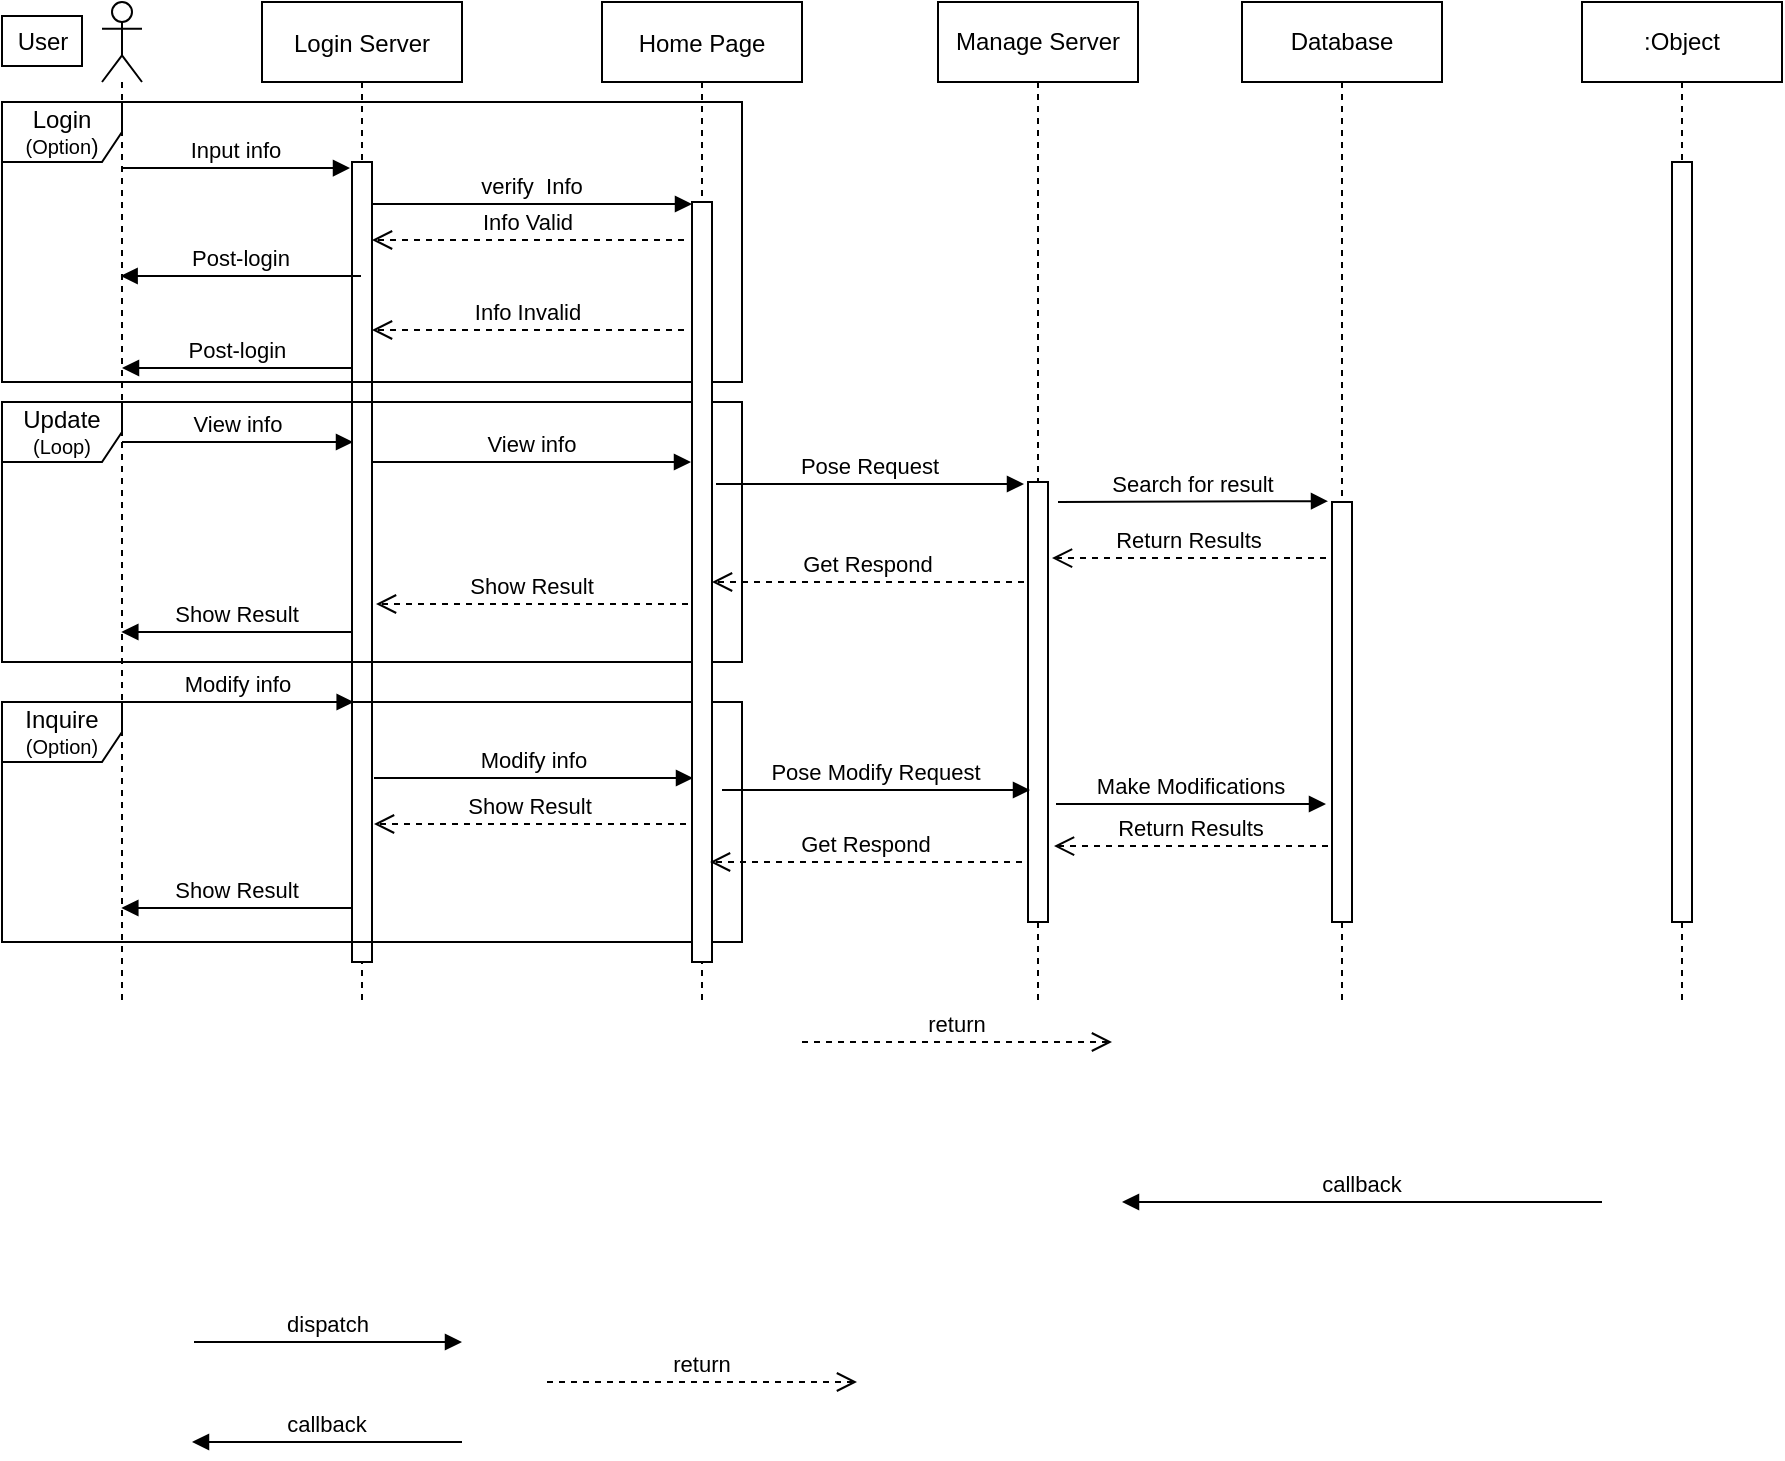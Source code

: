 <mxfile version="15.8.6" type="device"><diagram id="kgpKYQtTHZ0yAKxKKP6v" name="Page-1"><mxGraphModel dx="1152" dy="632" grid="1" gridSize="10" guides="1" tooltips="1" connect="1" arrows="1" fold="1" page="1" pageScale="1" pageWidth="1654" pageHeight="2336" math="0" shadow="0"><root><mxCell id="0"/><mxCell id="1" parent="0"/><mxCell id="3nuBFxr9cyL0pnOWT2aG-1" value="Login Server" style="shape=umlLifeline;perimeter=lifelinePerimeter;container=1;collapsible=0;recursiveResize=0;rounded=0;shadow=0;strokeWidth=1;" parent="1" vertex="1"><mxGeometry x="280" y="80" width="100" height="500" as="geometry"/></mxCell><mxCell id="3nuBFxr9cyL0pnOWT2aG-2" value="" style="points=[];perimeter=orthogonalPerimeter;rounded=0;shadow=0;strokeWidth=1;" parent="3nuBFxr9cyL0pnOWT2aG-1" vertex="1"><mxGeometry x="45" y="80" width="10" height="400" as="geometry"/></mxCell><mxCell id="LjOpN4g1oGl43vn6Or3O-20" value="Show Result" style="verticalAlign=bottom;endArrow=block;shadow=0;strokeWidth=1;exitX=-0.047;exitY=0.155;exitDx=0;exitDy=0;exitPerimeter=0;" edge="1" parent="3nuBFxr9cyL0pnOWT2aG-1"><mxGeometry relative="1" as="geometry"><mxPoint x="45" y="315.0" as="sourcePoint"/><mxPoint x="-70.333" y="315.0" as="targetPoint"/></mxGeometry></mxCell><mxCell id="LjOpN4g1oGl43vn6Or3O-28" value="Info Invalid" style="verticalAlign=bottom;endArrow=open;dashed=1;endSize=8;shadow=0;strokeWidth=1;" edge="1" parent="3nuBFxr9cyL0pnOWT2aG-1"><mxGeometry relative="1" as="geometry"><mxPoint x="55" y="164.0" as="targetPoint"/><mxPoint x="211" y="164" as="sourcePoint"/></mxGeometry></mxCell><mxCell id="LjOpN4g1oGl43vn6Or3O-34" value="Show Result" style="verticalAlign=bottom;endArrow=block;shadow=0;strokeWidth=1;exitX=-0.047;exitY=0.155;exitDx=0;exitDy=0;exitPerimeter=0;" edge="1" parent="3nuBFxr9cyL0pnOWT2aG-1"><mxGeometry relative="1" as="geometry"><mxPoint x="45" y="453.0" as="sourcePoint"/><mxPoint x="-70.333" y="453.0" as="targetPoint"/></mxGeometry></mxCell><mxCell id="LjOpN4g1oGl43vn6Or3O-41" value="&lt;div&gt;Login&lt;/div&gt;&lt;div style=&quot;font-size: 11px&quot;&gt;&lt;font style=&quot;font-size: 10px&quot;&gt;(Option&lt;/font&gt;)&lt;br&gt;&lt;/div&gt;" style="shape=umlFrame;whiteSpace=wrap;html=1;" vertex="1" parent="3nuBFxr9cyL0pnOWT2aG-1"><mxGeometry x="-130" y="50" width="370" height="140" as="geometry"/></mxCell><mxCell id="LjOpN4g1oGl43vn6Or3O-44" value="&lt;div&gt;&lt;font style=&quot;font-size: 12px&quot;&gt;Update&lt;/font&gt;&lt;/div&gt;&lt;div&gt;&lt;font style=&quot;font-size: 10px&quot;&gt;(Loop)&lt;/font&gt;&lt;/div&gt;" style="shape=umlFrame;whiteSpace=wrap;html=1;fontSize=8;" vertex="1" parent="3nuBFxr9cyL0pnOWT2aG-1"><mxGeometry x="-130" y="200" width="370" height="130" as="geometry"/></mxCell><mxCell id="LjOpN4g1oGl43vn6Or3O-45" value="&lt;div&gt;&lt;font style=&quot;font-size: 12px&quot;&gt;Inquire&lt;/font&gt;&lt;/div&gt;&lt;div&gt;&lt;font style=&quot;font-size: 10px&quot;&gt;(Option)&lt;/font&gt;&lt;/div&gt;" style="shape=umlFrame;whiteSpace=wrap;html=1;fontSize=10;" vertex="1" parent="3nuBFxr9cyL0pnOWT2aG-1"><mxGeometry x="-130" y="350" width="370" height="120" as="geometry"/></mxCell><mxCell id="3nuBFxr9cyL0pnOWT2aG-5" value="Home Page" style="shape=umlLifeline;perimeter=lifelinePerimeter;container=1;collapsible=0;recursiveResize=0;rounded=0;shadow=0;strokeWidth=1;" parent="1" vertex="1"><mxGeometry x="450" y="80" width="100" height="500" as="geometry"/></mxCell><mxCell id="3nuBFxr9cyL0pnOWT2aG-6" value="" style="points=[];perimeter=orthogonalPerimeter;rounded=0;shadow=0;strokeWidth=1;" parent="3nuBFxr9cyL0pnOWT2aG-5" vertex="1"><mxGeometry x="45" y="100" width="10" height="380" as="geometry"/></mxCell><mxCell id="3nuBFxr9cyL0pnOWT2aG-7" value="Show Result" style="verticalAlign=bottom;endArrow=open;dashed=1;endSize=8;shadow=0;strokeWidth=1;" parent="3nuBFxr9cyL0pnOWT2aG-5" edge="1"><mxGeometry relative="1" as="geometry"><mxPoint x="-113" y="301.0" as="targetPoint"/><mxPoint x="43" y="301" as="sourcePoint"/><Array as="points"><mxPoint x="-38" y="301"/></Array></mxGeometry></mxCell><mxCell id="3nuBFxr9cyL0pnOWT2aG-8" value="verify  Info" style="verticalAlign=bottom;endArrow=block;entryX=0;entryY=0;shadow=0;strokeWidth=1;" parent="1" edge="1"><mxGeometry relative="1" as="geometry"><mxPoint x="335.0" y="181.0" as="sourcePoint"/><mxPoint x="495.0" y="181.0" as="targetPoint"/></mxGeometry></mxCell><mxCell id="3nuBFxr9cyL0pnOWT2aG-9" value="callback" style="verticalAlign=bottom;endArrow=block;shadow=0;strokeWidth=1;" parent="1" edge="1"><mxGeometry relative="1" as="geometry"><mxPoint x="950" y="680" as="sourcePoint"/><mxPoint x="710" y="680" as="targetPoint"/></mxGeometry></mxCell><mxCell id="3nuBFxr9cyL0pnOWT2aG-10" value="return" style="verticalAlign=bottom;endArrow=open;dashed=1;endSize=8;shadow=0;strokeWidth=1;" parent="1" edge="1"><mxGeometry relative="1" as="geometry"><mxPoint x="705.0" y="600" as="targetPoint"/><mxPoint x="550" y="600" as="sourcePoint"/></mxGeometry></mxCell><mxCell id="LjOpN4g1oGl43vn6Or3O-2" value="User" style="html=1;" vertex="1" parent="1"><mxGeometry x="150" y="87" width="40" height="25" as="geometry"/></mxCell><mxCell id="LjOpN4g1oGl43vn6Or3O-3" value="" style="shape=umlLifeline;participant=umlActor;perimeter=lifelinePerimeter;whiteSpace=wrap;html=1;container=1;collapsible=0;recursiveResize=0;verticalAlign=top;spacingTop=36;outlineConnect=0;" vertex="1" parent="1"><mxGeometry x="200" y="80" width="20" height="500" as="geometry"/></mxCell><mxCell id="LjOpN4g1oGl43vn6Or3O-4" value="Manage Server" style="shape=umlLifeline;perimeter=lifelinePerimeter;whiteSpace=wrap;html=1;container=1;collapsible=0;recursiveResize=0;outlineConnect=0;" vertex="1" parent="1"><mxGeometry x="618" y="80" width="100" height="500" as="geometry"/></mxCell><mxCell id="LjOpN4g1oGl43vn6Or3O-11" value="" style="points=[];perimeter=orthogonalPerimeter;rounded=0;shadow=0;strokeWidth=1;" vertex="1" parent="LjOpN4g1oGl43vn6Or3O-4"><mxGeometry x="45" y="240" width="10" height="220" as="geometry"/></mxCell><mxCell id="LjOpN4g1oGl43vn6Or3O-22" value="Get Respond" style="verticalAlign=bottom;endArrow=open;dashed=1;endSize=8;shadow=0;strokeWidth=1;" edge="1" parent="LjOpN4g1oGl43vn6Or3O-4"><mxGeometry relative="1" as="geometry"><mxPoint x="-113" y="290.0" as="targetPoint"/><mxPoint x="43" y="290" as="sourcePoint"/></mxGeometry></mxCell><mxCell id="LjOpN4g1oGl43vn6Or3O-5" value="Database" style="shape=umlLifeline;perimeter=lifelinePerimeter;whiteSpace=wrap;html=1;container=1;collapsible=0;recursiveResize=0;outlineConnect=0;" vertex="1" parent="1"><mxGeometry x="770" y="80" width="100" height="500" as="geometry"/></mxCell><mxCell id="LjOpN4g1oGl43vn6Or3O-18" value="" style="points=[];perimeter=orthogonalPerimeter;rounded=0;shadow=0;strokeWidth=1;" vertex="1" parent="LjOpN4g1oGl43vn6Or3O-5"><mxGeometry x="45" y="250" width="10" height="210" as="geometry"/></mxCell><mxCell id="LjOpN4g1oGl43vn6Or3O-36" value="Search for result" style="verticalAlign=bottom;endArrow=block;shadow=0;strokeWidth=1;" edge="1" parent="LjOpN4g1oGl43vn6Or3O-5"><mxGeometry relative="1" as="geometry"><mxPoint x="-92" y="250" as="sourcePoint"/><mxPoint x="43" y="249.58" as="targetPoint"/></mxGeometry></mxCell><mxCell id="LjOpN4g1oGl43vn6Or3O-9" value="return" style="verticalAlign=bottom;endArrow=open;dashed=1;endSize=8;shadow=0;strokeWidth=1;" edge="1" parent="1"><mxGeometry relative="1" as="geometry"><mxPoint x="577.5" y="770" as="targetPoint"/><mxPoint x="422.5" y="770" as="sourcePoint"/></mxGeometry></mxCell><mxCell id="LjOpN4g1oGl43vn6Or3O-14" value="Pose Request" style="verticalAlign=bottom;endArrow=block;shadow=0;strokeWidth=1;" edge="1" parent="1"><mxGeometry relative="1" as="geometry"><mxPoint x="507" y="321" as="sourcePoint"/><mxPoint x="661" y="321" as="targetPoint"/></mxGeometry></mxCell><mxCell id="LjOpN4g1oGl43vn6Or3O-17" value="Return Results" style="verticalAlign=bottom;endArrow=open;dashed=1;endSize=8;shadow=0;strokeWidth=1;entryX=0.7;entryY=0.294;entryDx=0;entryDy=0;entryPerimeter=0;" edge="1" parent="1"><mxGeometry relative="1" as="geometry"><mxPoint x="675.0" y="358.04" as="targetPoint"/><mxPoint x="812" y="358" as="sourcePoint"/></mxGeometry></mxCell><mxCell id="LjOpN4g1oGl43vn6Or3O-7" value="Input info" style="verticalAlign=bottom;endArrow=block;shadow=0;strokeWidth=1;entryX=0.5;entryY=0.008;entryDx=0;entryDy=0;entryPerimeter=0;" edge="1" parent="1" source="LjOpN4g1oGl43vn6Or3O-3"><mxGeometry relative="1" as="geometry"><mxPoint x="237" y="163" as="sourcePoint"/><mxPoint x="324.0" y="163.04" as="targetPoint"/></mxGeometry></mxCell><mxCell id="LjOpN4g1oGl43vn6Or3O-19" value="dispatch" style="verticalAlign=bottom;endArrow=block;shadow=0;strokeWidth=1;" edge="1" parent="1"><mxGeometry relative="1" as="geometry"><mxPoint x="246" y="750" as="sourcePoint"/><mxPoint x="380" y="750" as="targetPoint"/></mxGeometry></mxCell><mxCell id="LjOpN4g1oGl43vn6Or3O-8" value="Post-login" style="verticalAlign=bottom;endArrow=block;shadow=0;strokeWidth=1;" edge="1" parent="1"><mxGeometry relative="1" as="geometry"><mxPoint x="329.5" y="217" as="sourcePoint"/><mxPoint x="209.324" y="217" as="targetPoint"/><Array as="points"><mxPoint x="280" y="217"/></Array></mxGeometry></mxCell><mxCell id="LjOpN4g1oGl43vn6Or3O-21" value="callback" style="verticalAlign=bottom;endArrow=block;shadow=0;strokeWidth=1;" edge="1" parent="1"><mxGeometry relative="1" as="geometry"><mxPoint x="380" y="800" as="sourcePoint"/><mxPoint x="245.004" y="800.0" as="targetPoint"/></mxGeometry></mxCell><mxCell id="LjOpN4g1oGl43vn6Or3O-24" value=":Object" style="shape=umlLifeline;perimeter=lifelinePerimeter;whiteSpace=wrap;html=1;container=1;collapsible=0;recursiveResize=0;outlineConnect=0;" vertex="1" parent="1"><mxGeometry x="940" y="80" width="100" height="500" as="geometry"/></mxCell><mxCell id="LjOpN4g1oGl43vn6Or3O-25" value="" style="points=[];perimeter=orthogonalPerimeter;rounded=0;shadow=0;strokeWidth=1;" vertex="1" parent="LjOpN4g1oGl43vn6Or3O-24"><mxGeometry x="45" y="80" width="10" height="380" as="geometry"/></mxCell><mxCell id="LjOpN4g1oGl43vn6Or3O-26" value="View info" style="verticalAlign=bottom;endArrow=block;shadow=0;strokeWidth=1;" edge="1" parent="1"><mxGeometry relative="1" as="geometry"><mxPoint x="210" y="300" as="sourcePoint"/><mxPoint x="325.5" y="300" as="targetPoint"/><Array as="points"><mxPoint x="256" y="300"/></Array></mxGeometry></mxCell><mxCell id="LjOpN4g1oGl43vn6Or3O-27" value="Post-login" style="verticalAlign=bottom;endArrow=block;shadow=0;strokeWidth=1;exitX=-0.047;exitY=0.155;exitDx=0;exitDy=0;exitPerimeter=0;" edge="1" parent="1"><mxGeometry relative="1" as="geometry"><mxPoint x="325.21" y="263.0" as="sourcePoint"/><mxPoint x="210.004" y="263.0" as="targetPoint"/></mxGeometry></mxCell><mxCell id="LjOpN4g1oGl43vn6Or3O-10" value="Info Valid" style="verticalAlign=bottom;endArrow=open;dashed=1;endSize=8;shadow=0;strokeWidth=1;" edge="1" parent="1"><mxGeometry relative="1" as="geometry"><mxPoint x="335" y="199.0" as="targetPoint"/><mxPoint x="491" y="199" as="sourcePoint"/></mxGeometry></mxCell><mxCell id="LjOpN4g1oGl43vn6Or3O-29" value="View info" style="verticalAlign=bottom;endArrow=block;shadow=0;strokeWidth=1;" edge="1" parent="1"><mxGeometry relative="1" as="geometry"><mxPoint x="335" y="310" as="sourcePoint"/><mxPoint x="494.5" y="310" as="targetPoint"/><Array as="points"><mxPoint x="375.5" y="310"/></Array></mxGeometry></mxCell><mxCell id="LjOpN4g1oGl43vn6Or3O-31" value="Modify info" style="verticalAlign=bottom;endArrow=block;shadow=0;strokeWidth=1;" edge="1" parent="1"><mxGeometry relative="1" as="geometry"><mxPoint x="210" y="430" as="sourcePoint"/><mxPoint x="325.83" y="430" as="targetPoint"/><Array as="points"><mxPoint x="256.33" y="430"/></Array></mxGeometry></mxCell><mxCell id="LjOpN4g1oGl43vn6Or3O-32" value="Modify info" style="verticalAlign=bottom;endArrow=block;shadow=0;strokeWidth=1;" edge="1" parent="1"><mxGeometry relative="1" as="geometry"><mxPoint x="336" y="468" as="sourcePoint"/><mxPoint x="495.5" y="468" as="targetPoint"/><Array as="points"><mxPoint x="376.5" y="468"/></Array></mxGeometry></mxCell><mxCell id="LjOpN4g1oGl43vn6Or3O-33" value="Show Result" style="verticalAlign=bottom;endArrow=open;dashed=1;endSize=8;shadow=0;strokeWidth=1;" edge="1" parent="1"><mxGeometry relative="1" as="geometry"><mxPoint x="336" y="491.0" as="targetPoint"/><mxPoint x="492" y="491" as="sourcePoint"/><Array as="points"><mxPoint x="411" y="491"/></Array></mxGeometry></mxCell><mxCell id="LjOpN4g1oGl43vn6Or3O-35" value="Pose Modify Request" style="verticalAlign=bottom;endArrow=block;shadow=0;strokeWidth=1;" edge="1" parent="1"><mxGeometry relative="1" as="geometry"><mxPoint x="510" y="474" as="sourcePoint"/><mxPoint x="664" y="474" as="targetPoint"/></mxGeometry></mxCell><mxCell id="LjOpN4g1oGl43vn6Or3O-37" value="Make Modifications" style="verticalAlign=bottom;endArrow=block;shadow=0;strokeWidth=1;" edge="1" parent="1"><mxGeometry relative="1" as="geometry"><mxPoint x="677" y="481" as="sourcePoint"/><mxPoint x="812.0" y="481.0" as="targetPoint"/></mxGeometry></mxCell><mxCell id="LjOpN4g1oGl43vn6Or3O-38" value="Return Results" style="verticalAlign=bottom;endArrow=open;dashed=1;endSize=8;shadow=0;strokeWidth=1;entryX=0.7;entryY=0.294;entryDx=0;entryDy=0;entryPerimeter=0;" edge="1" parent="1"><mxGeometry relative="1" as="geometry"><mxPoint x="676.0" y="502.04" as="targetPoint"/><mxPoint x="813" y="502" as="sourcePoint"/></mxGeometry></mxCell><mxCell id="LjOpN4g1oGl43vn6Or3O-39" value="Get Respond" style="verticalAlign=bottom;endArrow=open;dashed=1;endSize=8;shadow=0;strokeWidth=1;" edge="1" parent="1"><mxGeometry relative="1" as="geometry"><mxPoint x="504" y="510.0" as="targetPoint"/><mxPoint x="660" y="510" as="sourcePoint"/></mxGeometry></mxCell></root></mxGraphModel></diagram></mxfile>